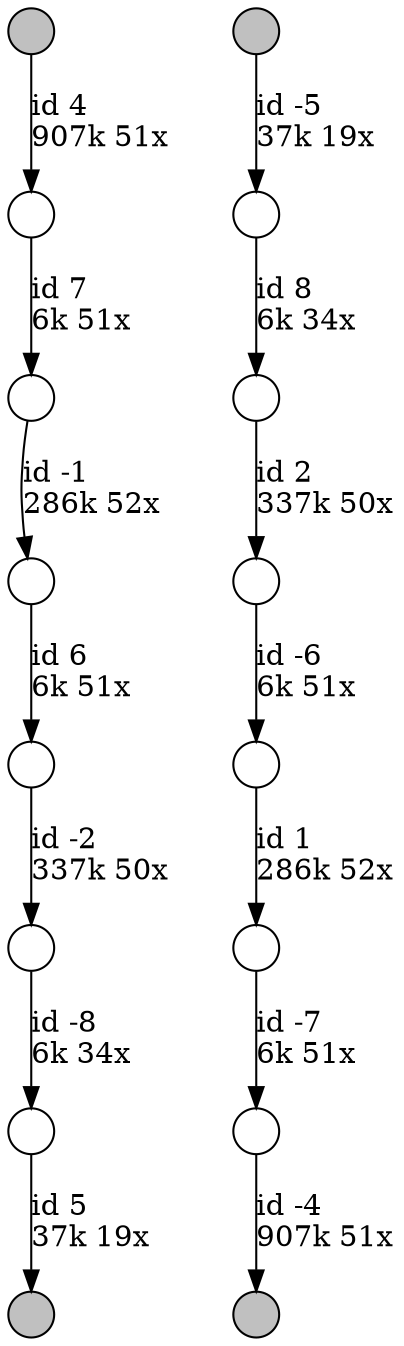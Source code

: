 digraph {
nodesep = 0.5;
node [shape = circle, label = "", height = 0.3];
"0" [style = "filled", fillcolor = "grey"];
"1" [style = "filled", fillcolor = "grey"];
"2" [style = "filled", fillcolor = "grey"];
"3" [style = "filled", fillcolor = "grey"];
"5" -> "4" [label = "id -8\l6k 34x", color = "black"] ;
"7" -> "6" [label = "id 8\l6k 34x", color = "black"] ;
"9" -> "8" [label = "id -7\l6k 51x", color = "black"] ;
"11" -> "10" [label = "id 7\l6k 51x", color = "black"] ;
"13" -> "12" [label = "id 6\l6k 51x", color = "black"] ;
"14" -> "9" [label = "id 1\l286k 52x", color = "black"] ;
"10" -> "13" [label = "id -1\l286k 52x", color = "black"] ;
"15" -> "14" [label = "id -6\l6k 51x", color = "black"] ;
"3" -> "7" [label = "id -5\l37k 19x", color = "black"] ;
"6" -> "15" [label = "id 2\l337k 50x", color = "black"] ;
"12" -> "5" [label = "id -2\l337k 50x", color = "black"] ;
"0" -> "11" [label = "id 4\l907k 51x", color = "black"] ;
"8" -> "1" [label = "id -4\l907k 51x", color = "black"] ;
"4" -> "2" [label = "id 5\l37k 19x", color = "black"] ;
}
